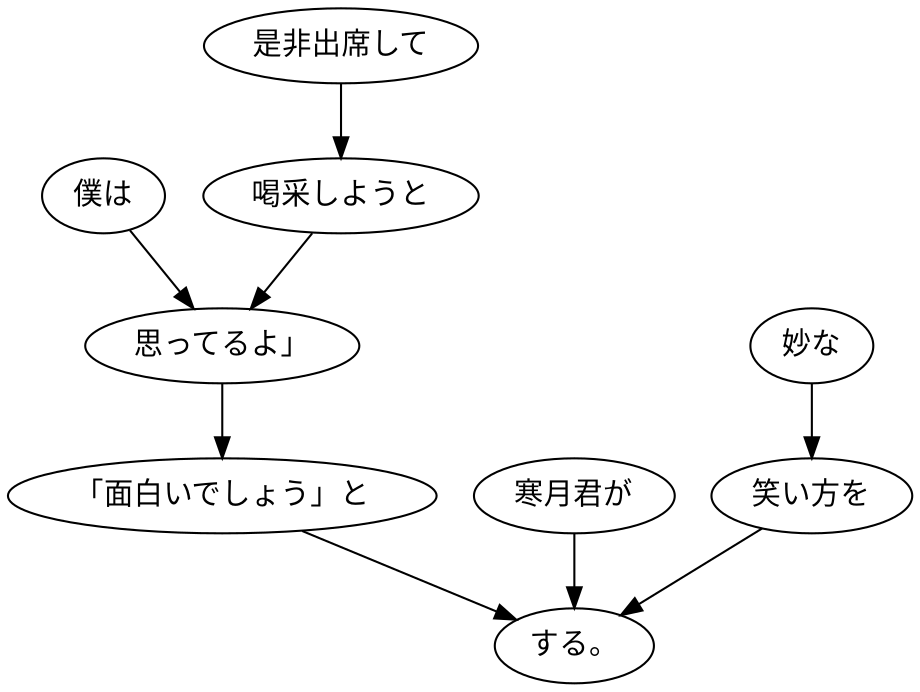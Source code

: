 digraph graph1029 {
	node0 [label="僕は"];
	node1 [label="是非出席して"];
	node2 [label="喝采しようと"];
	node3 [label="思ってるよ」"];
	node4 [label="「面白いでしょう」と"];
	node5 [label="寒月君が"];
	node6 [label="妙な"];
	node7 [label="笑い方を"];
	node8 [label="する。"];
	node0 -> node3;
	node1 -> node2;
	node2 -> node3;
	node3 -> node4;
	node4 -> node8;
	node5 -> node8;
	node6 -> node7;
	node7 -> node8;
}
